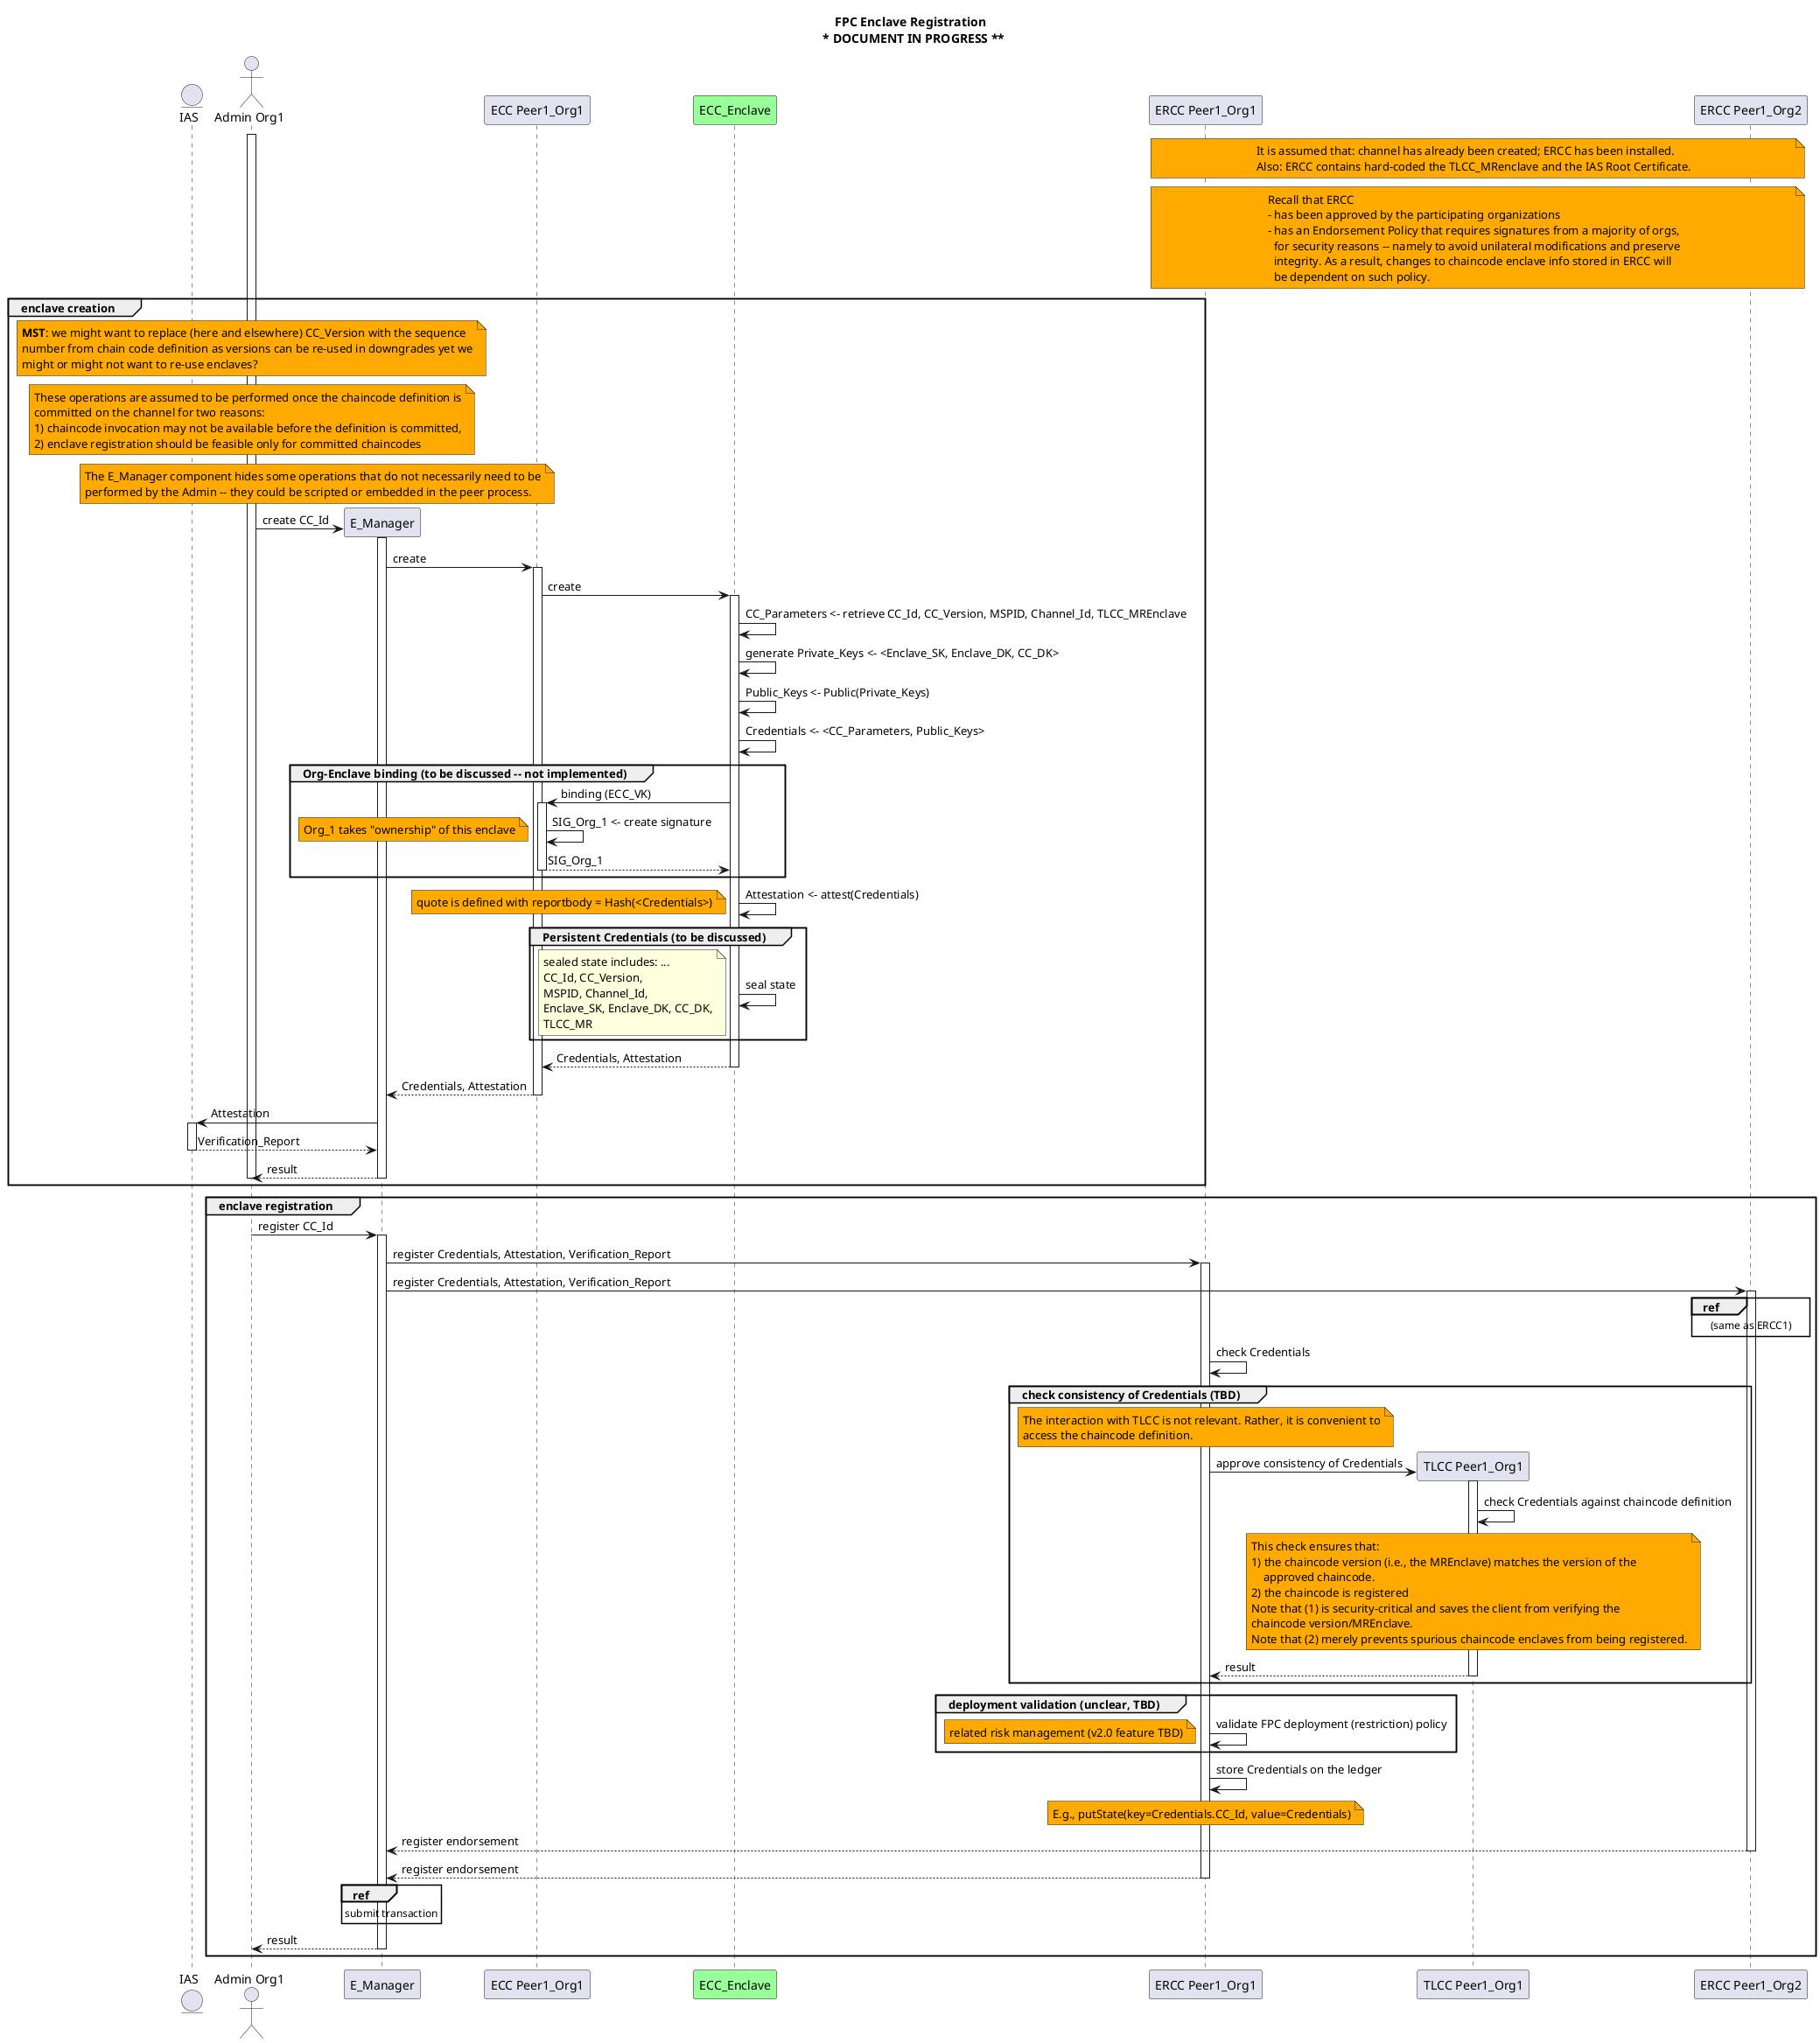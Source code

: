 /'
    Copyright 2020 Intel Corporation
    Copyright IBM Corp. All Rights Reserved.

    SPDX-License-Identifier: Apache-2.0
'/

@startuml

title FPC Enclave Registration \n ***** DOCUMENT IN PROGRESS ******

actor "Admin Org1" as Admin order 10
participant "ECC Peer1_Org1" as ECC1 order 20
participant "ECC_Enclave" as Enclave1 order 30 #99FF99
participant "ERCC Peer1_Org1" as ERCC1 order 40
participant "ERCC Peer1_Org2" as ERCC2 order 50

entity IAS order 1

note over ERCC1, ERCC2 #FFaa00
  It is assumed that: channel has already been created; ERCC has been installed.
  Also: ERCC contains hard-coded the TLCC_MRenclave and the IAS Root Certificate.
end note
note over ERCC1, ERCC2 #FFaa00
  Recall that ERCC
  - has been approved by the participating organizations
  - has an Endorsement Policy that requires signatures from a majority of orgs,
    for security reasons -- namely to avoid unilateral modifications and preserve
    integrity. As a result, changes to chaincode enclave info stored in ERCC will
    be dependent on such policy.
end note

group enclave creation
  note over Admin #FFaa00
    **MST**: we might want to replace (here and elsewhere) CC_Version with the sequence
    number from chain code definition as versions can be re-used in downgrades yet we
    might or might not want to re-use enclaves?
  end note

  activate Admin

  note over Admin #FFaa00
  These operations are assumed to be performed once the chaincode definition is
  committed on the channel for two reasons:
  1) chaincode invocation may not be available before the definition is committed,
  2) enclave registration should be feasible only for committed chaincodes
  end note

  create E_Manager order 15

  note over Admin, E_Manager #FFaa00
  The E_Manager component hides some operations that do not necessarily need to be
  performed by the Admin -- they could be scripted or embedded in the peer process.
  end note

  Admin -> E_Manager ++: create CC_Id
  E_Manager -> ECC1 ++: create
  'ECC1 -> TLCC1 ++: getInfo
  'note over TLCC1 #FFaa00
  '  This information could also be retrieved elsewhere if easier. At this point in time
  '  it does not have to be authenticated (and is anyway passed through untrusted ECC),
  '  consistency will be verified later in registration (Remember that TLCC_MR is defined
  '  and agreed by human consensus in the ERCC chaincode definition)
  'end note
  'return TLCC_MR, CH_id

  ECC1 -> Enclave1 ++: create

  Enclave1 -> Enclave1: CC_Parameters <- retrieve CC_Id, CC_Version, MSPID, Channel_Id, TLCC_MREnclave

  'group fpc-cc-tlcc binding (to be discussed)
  'Enclave1 -> ERCC1 ++: get_tlcc_mrenclave()
  'return TLCC_MREnclave
  'end group

  Enclave1 -> Enclave1 : generate Private_Keys <- <Enclave_SK, Enclave_DK, CC_DK>
  Enclave1 -> Enclave1 : Public_Keys <- Public(Private_Keys)

  Enclave1 -> Enclave1 : Credentials <- <CC_Parameters, Public_Keys>

  group Org-Enclave binding (to be discussed -- not implemented)
  Enclave1  -> ECC1 ++: binding (ECC_VK)
  ECC1 -> ECC1 : SIG_Org_1 <- create signature
  note left #FFaa00
    Org_1 takes "ownership" of this enclave
  end note
  return SIG_Org_1
  end group

  Enclave1 -> Enclave1 : Attestation <- attest(Credentials)
  note left #FFaa00
    quote is defined with reportbody = Hash(<Credentials>)
  end note

  group Persistent Credentials (to be discussed)
  Enclave1 -> Enclave1 : seal state
  note left
    sealed state includes: ...
    CC_Id, CC_Version,
    MSPID, Channel_Id,
    Enclave_SK, Enclave_DK, CC_DK,
    TLCC_MR
  end note
  end group

  return Credentials, Attestation

  return Credentials, Attestation

  E_Manager -> IAS ++: Attestation
  return Verification_Report

  return result /' Admin -> E_Manager '/

  deactivate Admin

'  note over Admin1 #FFaa00
'    **MST**: From an attestation generalization perspective i think there should be just a single
'    call ""GetAttestationProof"" or alike rather than a separate place where you get quote
'    and another where you get the registration report which requires some re-organization of calls.
'    A few observations on this:
'    - we do not strictly have to call the enclave via ECC. ECCManager could also directly call
'      enclave.so. this would make this creation and key-management potentially easier?
'    - the quote generation is not driven from within the enclave as currently shown above but from
'      the outside!
'    I think from a high-level there should be following three high-level calls either in
'    ECC or ECCMAnager depending on above:
'    - EnclaveCreate (key-gen & imprint of context, i.e., current create/binding flows
'    - EnclaveProof: gets org endorsement-sig, creates report, then quote
'      and, if epid, gets IAS report. 
'    - EnclavePersist: returns sealed state (important for security that this is called only after
'      EnclaveProof [which we might want to enforce using some state-machine?] )
'  end note
'  return ATTESTATION

end

group enclave registration
  activate Admin
  Admin -> E_Manager ++: register CC_Id
  E_Manager -> ERCC1 ++: register Credentials, Attestation, Verification_Report
  E_Manager -> ERCC2 : register Credentials, Attestation, Verification_Report

  ref over ERCC2
    (same as ERCC1)
  end ref
  activate ERCC2

  ERCC1 -> ERCC1 : check Credentials

  group check consistency of Credentials (TBD)
    note over ERCC1 #FFaa00
        The interaction with TLCC is not relevant. Rather, it is convenient to
        access the chaincode definition.
    end note
    create "TLCC Peer1_Org1" as TLCC1 order 45
    ERCC1 -> TLCC1  ++: approve consistency of Credentials
    TLCC1 -> TLCC1    : check Credentials against chaincode definition
    note over TLCC1 #FFaa00
        This check ensures that:
        1) the chaincode version (i.e., the MREnclave) matches the version of the
            approved chaincode.
        2) the chaincode is registered
        Note that (1) is security-critical and saves the client from verifying the
        chaincode version/MREnclave.
        Note that (2) merely prevents spurious chaincode enclaves from being registered.
    end note
    return result
  end group

  group deployment validation (unclear, TBD)
    ERCC1 -> ERCC1 : validate FPC deployment (restriction) policy
    note left #FFaa00
      related risk management (v2.0 feature TBD)
    end note
  end group

  ERCC1 -> ERCC1 : store Credentials on the ledger
  note over ERCC1 #FFaa00
  E.g., putState(key=Credentials.CC_Id, value=Credentials)
  end note

  return register endorsement

  return register endorsement

  ref over E_Manager
    submit transaction
  end ref

  return result

  deactivate Admin

end

@enduml
